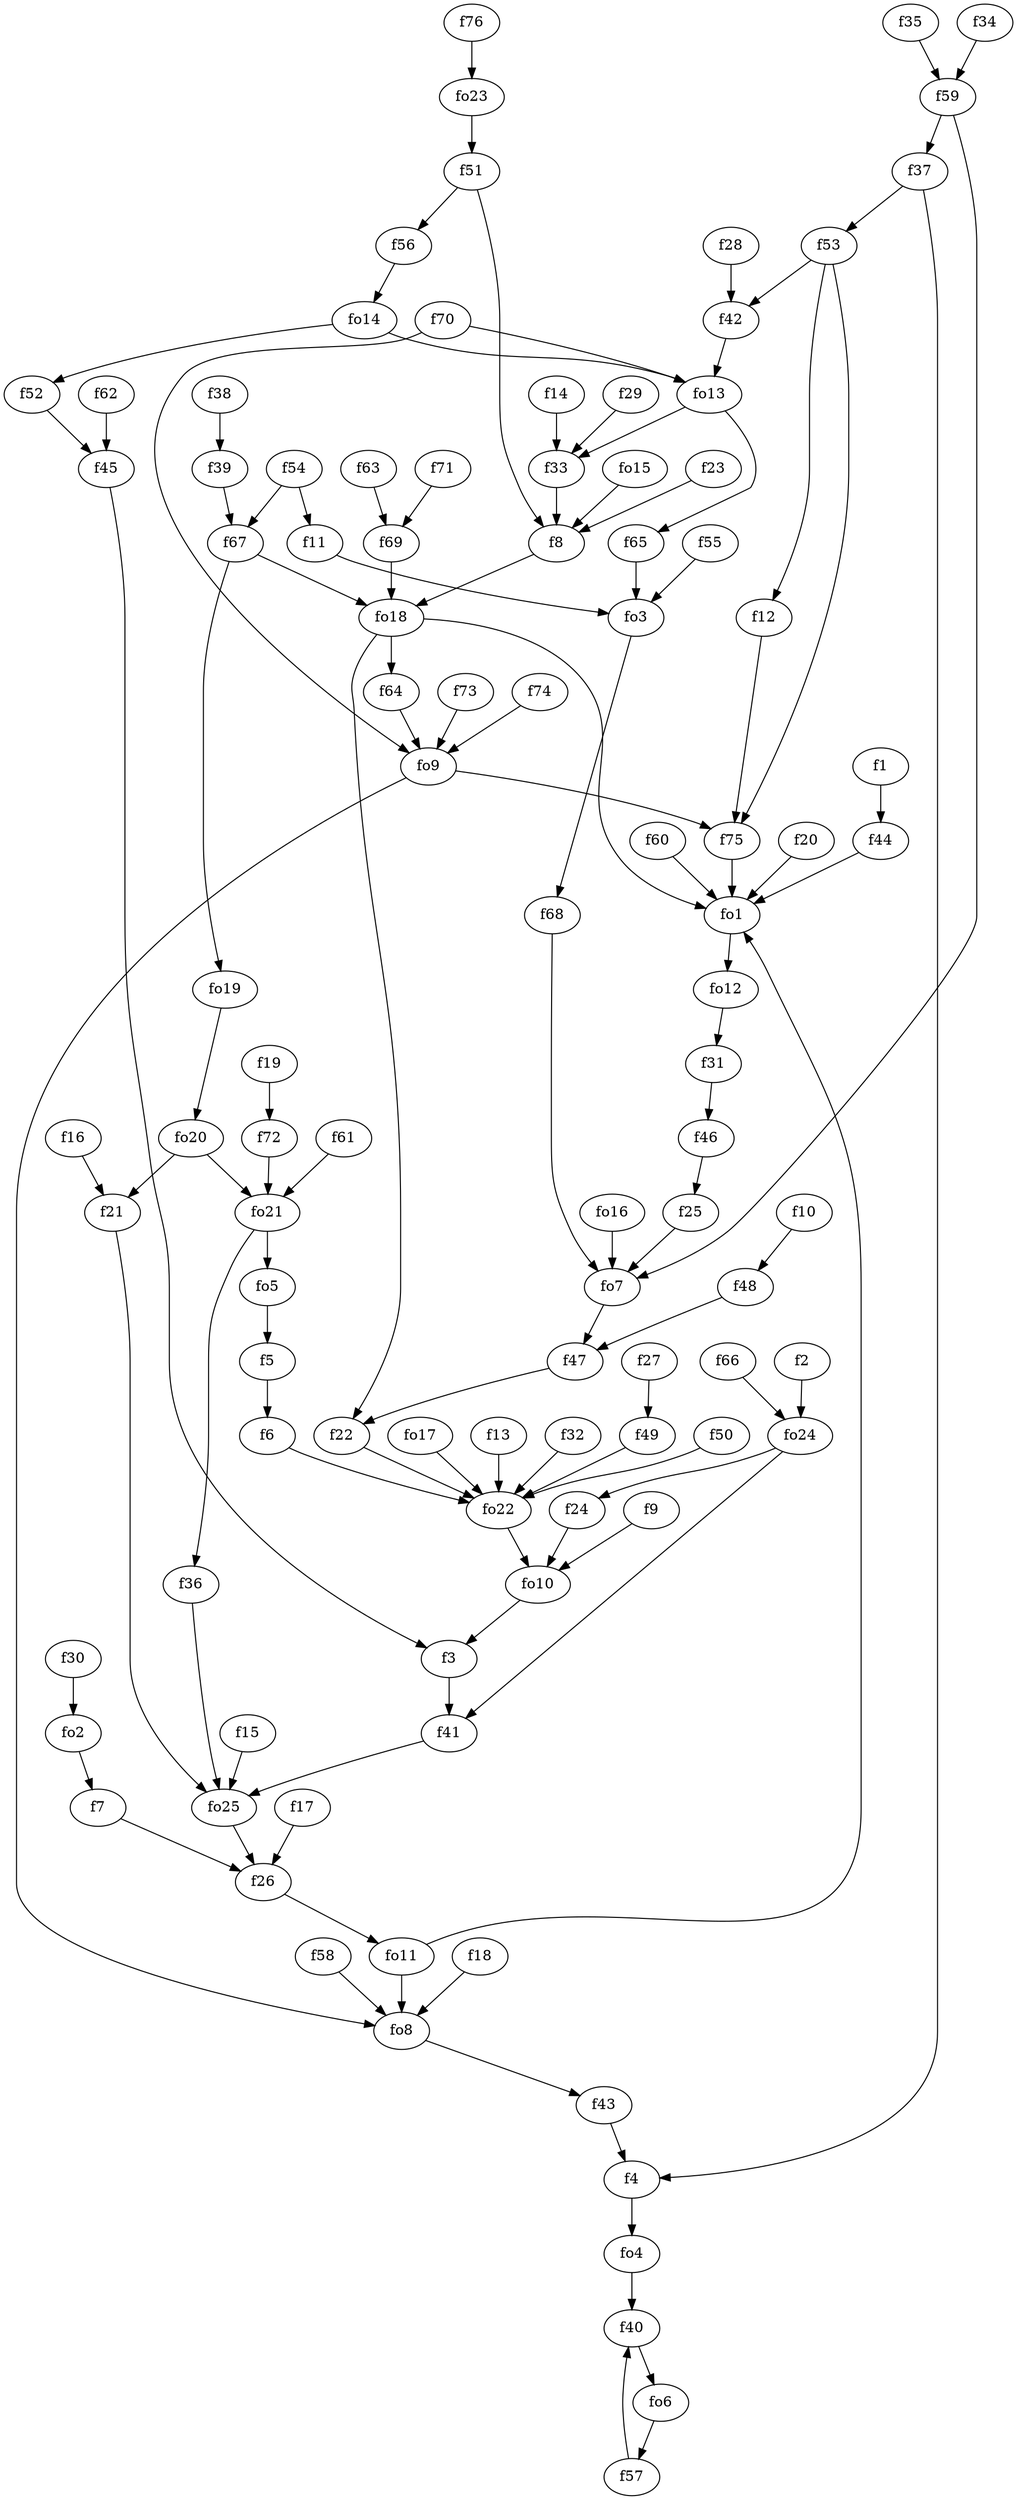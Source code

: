strict digraph  {
f1;
f2;
f3;
f4;
f5;
f6;
f7;
f8;
f9;
f10;
f11;
f12;
f13;
f14;
f15;
f16;
f17;
f18;
f19;
f20;
f21;
f22;
f23;
f24;
f25;
f26;
f27;
f28;
f29;
f30;
f31;
f32;
f33;
f34;
f35;
f36;
f37;
f38;
f39;
f40;
f41;
f42;
f43;
f44;
f45;
f46;
f47;
f48;
f49;
f50;
f51;
f52;
f53;
f54;
f55;
f56;
f57;
f58;
f59;
f60;
f61;
f62;
f63;
f64;
f65;
f66;
f67;
f68;
f69;
f70;
f71;
f72;
f73;
f74;
f75;
f76;
fo1;
fo2;
fo3;
fo4;
fo5;
fo6;
fo7;
fo8;
fo9;
fo10;
fo11;
fo12;
fo13;
fo14;
fo15;
fo16;
fo17;
fo18;
fo19;
fo20;
fo21;
fo22;
fo23;
fo24;
fo25;
f1 -> f44  [weight=2];
f2 -> fo24  [weight=2];
f3 -> f41  [weight=2];
f4 -> fo4  [weight=2];
f5 -> f6  [weight=2];
f6 -> fo22  [weight=2];
f7 -> f26  [weight=2];
f8 -> fo18  [weight=2];
f9 -> fo10  [weight=2];
f10 -> f48  [weight=2];
f11 -> fo3  [weight=2];
f12 -> f75  [weight=2];
f13 -> fo22  [weight=2];
f14 -> f33  [weight=2];
f15 -> fo25  [weight=2];
f16 -> f21  [weight=2];
f17 -> f26  [weight=2];
f18 -> fo8  [weight=2];
f19 -> f72  [weight=2];
f20 -> fo1  [weight=2];
f21 -> fo25  [weight=2];
f22 -> fo22  [weight=2];
f23 -> f8  [weight=2];
f24 -> fo10  [weight=2];
f25 -> fo7  [weight=2];
f26 -> fo11  [weight=2];
f27 -> f49  [weight=2];
f28 -> f42  [weight=2];
f29 -> f33  [weight=2];
f30 -> fo2  [weight=2];
f31 -> f46  [weight=2];
f32 -> fo22  [weight=2];
f33 -> f8  [weight=2];
f34 -> f59  [weight=2];
f35 -> f59  [weight=2];
f36 -> fo25  [weight=2];
f37 -> f4  [weight=2];
f37 -> f53  [weight=2];
f38 -> f39  [weight=2];
f39 -> f67  [weight=2];
f40 -> fo6  [weight=2];
f41 -> fo25  [weight=2];
f42 -> fo13  [weight=2];
f43 -> f4  [weight=2];
f44 -> fo1  [weight=2];
f45 -> f3  [weight=2];
f46 -> f25  [weight=2];
f47 -> f22  [weight=2];
f48 -> f47  [weight=2];
f49 -> fo22  [weight=2];
f50 -> fo22  [weight=2];
f51 -> f56  [weight=2];
f51 -> f8  [weight=2];
f52 -> f45  [weight=2];
f53 -> f12  [weight=2];
f53 -> f42  [weight=2];
f53 -> f75  [weight=2];
f54 -> f67  [weight=2];
f54 -> f11  [weight=2];
f55 -> fo3  [weight=2];
f56 -> fo14  [weight=2];
f57 -> f40  [weight=2];
f58 -> fo8  [weight=2];
f59 -> fo7  [weight=2];
f59 -> f37  [weight=2];
f60 -> fo1  [weight=2];
f61 -> fo21  [weight=2];
f62 -> f45  [weight=2];
f63 -> f69  [weight=2];
f64 -> fo9  [weight=2];
f65 -> fo3  [weight=2];
f66 -> fo24  [weight=2];
f67 -> fo19  [weight=2];
f67 -> fo18  [weight=2];
f68 -> fo7  [weight=2];
f69 -> fo18  [weight=2];
f70 -> fo13  [weight=2];
f70 -> fo9  [weight=2];
f71 -> f69  [weight=2];
f72 -> fo21  [weight=2];
f73 -> fo9  [weight=2];
f74 -> fo9  [weight=2];
f75 -> fo1  [weight=2];
f76 -> fo23  [weight=2];
fo1 -> fo12  [weight=2];
fo2 -> f7  [weight=2];
fo3 -> f68  [weight=2];
fo4 -> f40  [weight=2];
fo5 -> f5  [weight=2];
fo6 -> f57  [weight=2];
fo7 -> f47  [weight=2];
fo8 -> f43  [weight=2];
fo9 -> fo8  [weight=2];
fo9 -> f75  [weight=2];
fo10 -> f3  [weight=2];
fo11 -> fo8  [weight=2];
fo11 -> fo1  [weight=2];
fo12 -> f31  [weight=2];
fo13 -> f33  [weight=2];
fo13 -> f65  [weight=2];
fo14 -> f52  [weight=2];
fo14 -> fo13  [weight=2];
fo15 -> f8  [weight=2];
fo16 -> fo7  [weight=2];
fo17 -> fo22  [weight=2];
fo18 -> fo1  [weight=2];
fo18 -> f22  [weight=2];
fo18 -> f64  [weight=2];
fo19 -> fo20  [weight=2];
fo20 -> f21  [weight=2];
fo20 -> fo21  [weight=2];
fo21 -> fo5  [weight=2];
fo21 -> f36  [weight=2];
fo22 -> fo10  [weight=2];
fo23 -> f51  [weight=2];
fo24 -> f24  [weight=2];
fo24 -> f41  [weight=2];
fo25 -> f26  [weight=2];
}
